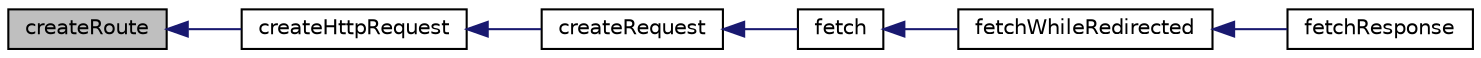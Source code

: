 digraph "createRoute"
{
  edge [fontname="Helvetica",fontsize="10",labelfontname="Helvetica",labelfontsize="10"];
  node [fontname="Helvetica",fontsize="10",shape=record];
  rankdir="LR";
  Node1 [label="createRoute",height=0.2,width=0.4,color="black", fillcolor="grey75", style="filled" fontcolor="black"];
  Node1 -> Node2 [dir="back",color="midnightblue",fontsize="10",style="solid",fontname="Helvetica"];
  Node2 [label="createHttpRequest",height=0.2,width=0.4,color="black", fillcolor="white", style="filled",URL="$class_simple_user_agent.html#ae3eae8e1f890ac0e16c07dbf4d9d0553"];
  Node2 -> Node3 [dir="back",color="midnightblue",fontsize="10",style="solid",fontname="Helvetica"];
  Node3 [label="createRequest",height=0.2,width=0.4,color="black", fillcolor="white", style="filled",URL="$class_simple_user_agent.html#a0749b10cef3b71265b4fadaab05f607e"];
  Node3 -> Node4 [dir="back",color="midnightblue",fontsize="10",style="solid",fontname="Helvetica"];
  Node4 [label="fetch",height=0.2,width=0.4,color="black", fillcolor="white", style="filled",URL="$class_simple_user_agent.html#adf5ea10e75709c7e1b26acb59efaebfc"];
  Node4 -> Node5 [dir="back",color="midnightblue",fontsize="10",style="solid",fontname="Helvetica"];
  Node5 [label="fetchWhileRedirected",height=0.2,width=0.4,color="black", fillcolor="white", style="filled",URL="$class_simple_user_agent.html#aaf48fd0453fb5254b4f425e3ac4dfa3c"];
  Node5 -> Node6 [dir="back",color="midnightblue",fontsize="10",style="solid",fontname="Helvetica"];
  Node6 [label="fetchResponse",height=0.2,width=0.4,color="black", fillcolor="white", style="filled",URL="$class_simple_user_agent.html#a429533e5f8f706041f3956898f08e037"];
}

